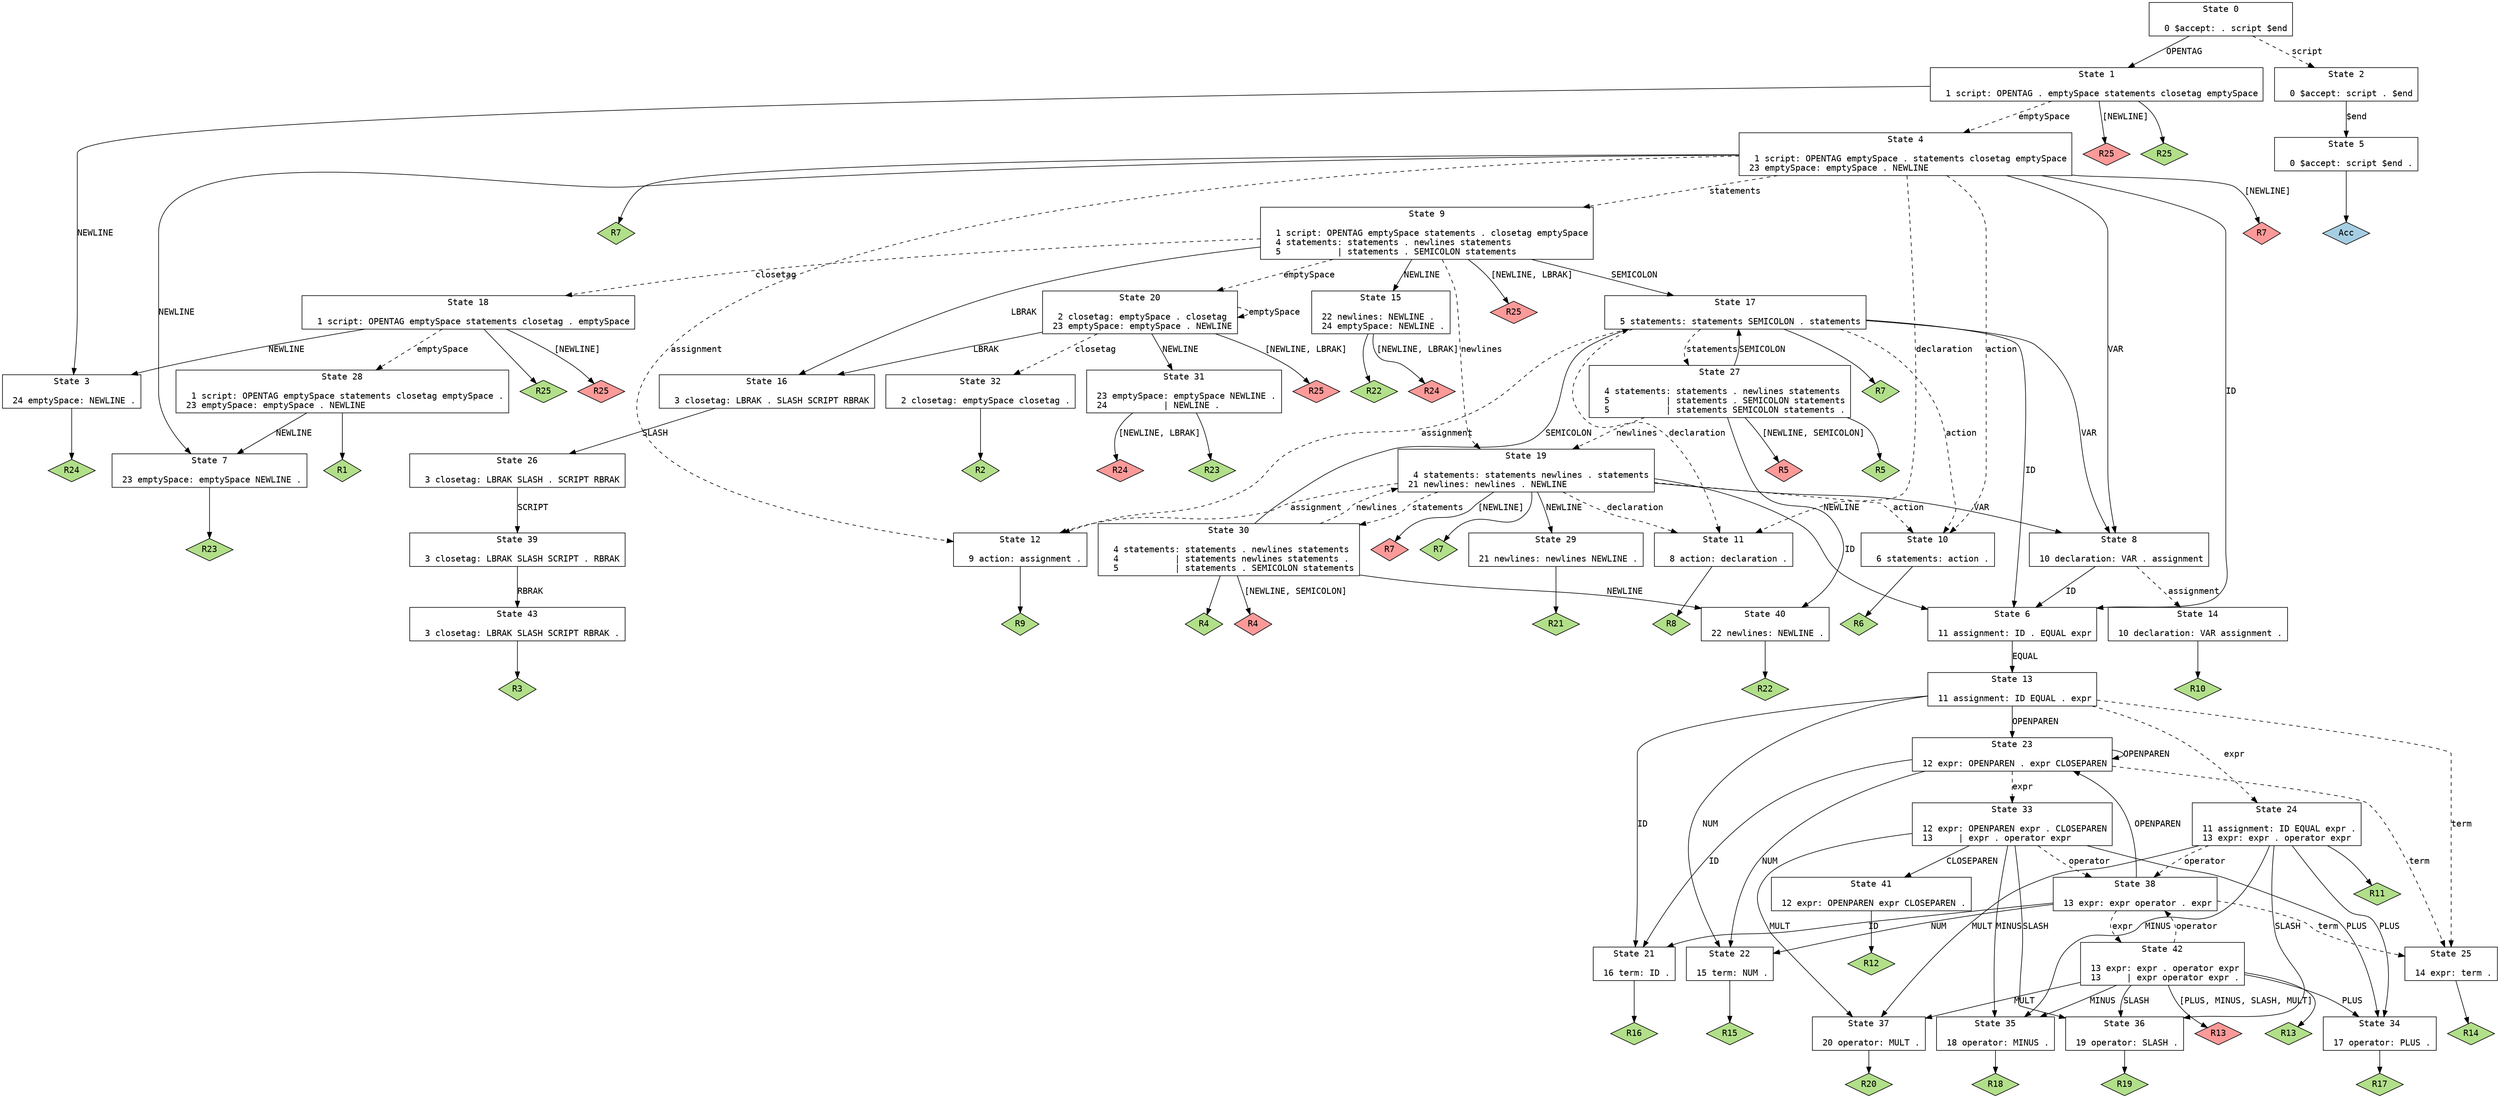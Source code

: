 // Generated by GNU Bison 3.0.
// Report bugs to <bug-bison@gnu.org>.
// Home page: <http://www.gnu.org/software/bison/>.

digraph "parser.y"
{
  node [fontname = courier, shape = box, colorscheme = paired6]
  edge [fontname = courier]

  0 [label="State 0\n\l  0 $accept: . script $end\l"]
  0 -> 1 [style=solid label="OPENTAG"]
  0 -> 2 [style=dashed label="script"]
  1 [label="State 1\n\l  1 script: OPENTAG . emptySpace statements closetag emptySpace\l"]
  1 -> 3 [style=solid label="NEWLINE"]
  1 -> 4 [style=dashed label="emptySpace"]
  1 -> "1R25d" [label="[NEWLINE]", style=solid]
 "1R25d" [label="R25", fillcolor=5, shape=diamond, style=filled]
  1 -> "1R25" [style=solid]
 "1R25" [label="R25", fillcolor=3, shape=diamond, style=filled]
  2 [label="State 2\n\l  0 $accept: script . $end\l"]
  2 -> 5 [style=solid label="$end"]
  3 [label="State 3\n\l 24 emptySpace: NEWLINE .\l"]
  3 -> "3R24" [style=solid]
 "3R24" [label="R24", fillcolor=3, shape=diamond, style=filled]
  4 [label="State 4\n\l  1 script: OPENTAG emptySpace . statements closetag emptySpace\l 23 emptySpace: emptySpace . NEWLINE\l"]
  4 -> 6 [style=solid label="ID"]
  4 -> 7 [style=solid label="NEWLINE"]
  4 -> 8 [style=solid label="VAR"]
  4 -> 9 [style=dashed label="statements"]
  4 -> 10 [style=dashed label="action"]
  4 -> 11 [style=dashed label="declaration"]
  4 -> 12 [style=dashed label="assignment"]
  4 -> "4R7d" [label="[NEWLINE]", style=solid]
 "4R7d" [label="R7", fillcolor=5, shape=diamond, style=filled]
  4 -> "4R7" [style=solid]
 "4R7" [label="R7", fillcolor=3, shape=diamond, style=filled]
  5 [label="State 5\n\l  0 $accept: script $end .\l"]
  5 -> "5R0" [style=solid]
 "5R0" [label="Acc", fillcolor=1, shape=diamond, style=filled]
  6 [label="State 6\n\l 11 assignment: ID . EQUAL expr\l"]
  6 -> 13 [style=solid label="EQUAL"]
  7 [label="State 7\n\l 23 emptySpace: emptySpace NEWLINE .\l"]
  7 -> "7R23" [style=solid]
 "7R23" [label="R23", fillcolor=3, shape=diamond, style=filled]
  8 [label="State 8\n\l 10 declaration: VAR . assignment\l"]
  8 -> 6 [style=solid label="ID"]
  8 -> 14 [style=dashed label="assignment"]
  9 [label="State 9\n\l  1 script: OPENTAG emptySpace statements . closetag emptySpace\l  4 statements: statements . newlines statements\l  5           | statements . SEMICOLON statements\l"]
  9 -> 15 [style=solid label="NEWLINE"]
  9 -> 16 [style=solid label="LBRAK"]
  9 -> 17 [style=solid label="SEMICOLON"]
  9 -> 18 [style=dashed label="closetag"]
  9 -> 19 [style=dashed label="newlines"]
  9 -> 20 [style=dashed label="emptySpace"]
  9 -> "9R25d" [label="[NEWLINE, LBRAK]", style=solid]
 "9R25d" [label="R25", fillcolor=5, shape=diamond, style=filled]
  10 [label="State 10\n\l  6 statements: action .\l"]
  10 -> "10R6" [style=solid]
 "10R6" [label="R6", fillcolor=3, shape=diamond, style=filled]
  11 [label="State 11\n\l  8 action: declaration .\l"]
  11 -> "11R8" [style=solid]
 "11R8" [label="R8", fillcolor=3, shape=diamond, style=filled]
  12 [label="State 12\n\l  9 action: assignment .\l"]
  12 -> "12R9" [style=solid]
 "12R9" [label="R9", fillcolor=3, shape=diamond, style=filled]
  13 [label="State 13\n\l 11 assignment: ID EQUAL . expr\l"]
  13 -> 21 [style=solid label="ID"]
  13 -> 22 [style=solid label="NUM"]
  13 -> 23 [style=solid label="OPENPAREN"]
  13 -> 24 [style=dashed label="expr"]
  13 -> 25 [style=dashed label="term"]
  14 [label="State 14\n\l 10 declaration: VAR assignment .\l"]
  14 -> "14R10" [style=solid]
 "14R10" [label="R10", fillcolor=3, shape=diamond, style=filled]
  15 [label="State 15\n\l 22 newlines: NEWLINE .\l 24 emptySpace: NEWLINE .\l"]
  15 -> "15R22" [style=solid]
 "15R22" [label="R22", fillcolor=3, shape=diamond, style=filled]
  15 -> "15R24d" [label="[NEWLINE, LBRAK]", style=solid]
 "15R24d" [label="R24", fillcolor=5, shape=diamond, style=filled]
  16 [label="State 16\n\l  3 closetag: LBRAK . SLASH SCRIPT RBRAK\l"]
  16 -> 26 [style=solid label="SLASH"]
  17 [label="State 17\n\l  5 statements: statements SEMICOLON . statements\l"]
  17 -> 6 [style=solid label="ID"]
  17 -> 8 [style=solid label="VAR"]
  17 -> 27 [style=dashed label="statements"]
  17 -> 10 [style=dashed label="action"]
  17 -> 11 [style=dashed label="declaration"]
  17 -> 12 [style=dashed label="assignment"]
  17 -> "17R7" [style=solid]
 "17R7" [label="R7", fillcolor=3, shape=diamond, style=filled]
  18 [label="State 18\n\l  1 script: OPENTAG emptySpace statements closetag . emptySpace\l"]
  18 -> 3 [style=solid label="NEWLINE"]
  18 -> 28 [style=dashed label="emptySpace"]
  18 -> "18R25d" [label="[NEWLINE]", style=solid]
 "18R25d" [label="R25", fillcolor=5, shape=diamond, style=filled]
  18 -> "18R25" [style=solid]
 "18R25" [label="R25", fillcolor=3, shape=diamond, style=filled]
  19 [label="State 19\n\l  4 statements: statements newlines . statements\l 21 newlines: newlines . NEWLINE\l"]
  19 -> 6 [style=solid label="ID"]
  19 -> 29 [style=solid label="NEWLINE"]
  19 -> 8 [style=solid label="VAR"]
  19 -> 30 [style=dashed label="statements"]
  19 -> 10 [style=dashed label="action"]
  19 -> 11 [style=dashed label="declaration"]
  19 -> 12 [style=dashed label="assignment"]
  19 -> "19R7d" [label="[NEWLINE]", style=solid]
 "19R7d" [label="R7", fillcolor=5, shape=diamond, style=filled]
  19 -> "19R7" [style=solid]
 "19R7" [label="R7", fillcolor=3, shape=diamond, style=filled]
  20 [label="State 20\n\l  2 closetag: emptySpace . closetag\l 23 emptySpace: emptySpace . NEWLINE\l"]
  20 -> 31 [style=solid label="NEWLINE"]
  20 -> 16 [style=solid label="LBRAK"]
  20 -> 32 [style=dashed label="closetag"]
  20 -> 20 [style=dashed label="emptySpace"]
  20 -> "20R25d" [label="[NEWLINE, LBRAK]", style=solid]
 "20R25d" [label="R25", fillcolor=5, shape=diamond, style=filled]
  21 [label="State 21\n\l 16 term: ID .\l"]
  21 -> "21R16" [style=solid]
 "21R16" [label="R16", fillcolor=3, shape=diamond, style=filled]
  22 [label="State 22\n\l 15 term: NUM .\l"]
  22 -> "22R15" [style=solid]
 "22R15" [label="R15", fillcolor=3, shape=diamond, style=filled]
  23 [label="State 23\n\l 12 expr: OPENPAREN . expr CLOSEPAREN\l"]
  23 -> 21 [style=solid label="ID"]
  23 -> 22 [style=solid label="NUM"]
  23 -> 23 [style=solid label="OPENPAREN"]
  23 -> 33 [style=dashed label="expr"]
  23 -> 25 [style=dashed label="term"]
  24 [label="State 24\n\l 11 assignment: ID EQUAL expr .\l 13 expr: expr . operator expr\l"]
  24 -> 34 [style=solid label="PLUS"]
  24 -> 35 [style=solid label="MINUS"]
  24 -> 36 [style=solid label="SLASH"]
  24 -> 37 [style=solid label="MULT"]
  24 -> 38 [style=dashed label="operator"]
  24 -> "24R11" [style=solid]
 "24R11" [label="R11", fillcolor=3, shape=diamond, style=filled]
  25 [label="State 25\n\l 14 expr: term .\l"]
  25 -> "25R14" [style=solid]
 "25R14" [label="R14", fillcolor=3, shape=diamond, style=filled]
  26 [label="State 26\n\l  3 closetag: LBRAK SLASH . SCRIPT RBRAK\l"]
  26 -> 39 [style=solid label="SCRIPT"]
  27 [label="State 27\n\l  4 statements: statements . newlines statements\l  5           | statements . SEMICOLON statements\l  5           | statements SEMICOLON statements .\l"]
  27 -> 40 [style=solid label="NEWLINE"]
  27 -> 17 [style=solid label="SEMICOLON"]
  27 -> 19 [style=dashed label="newlines"]
  27 -> "27R5d" [label="[NEWLINE, SEMICOLON]", style=solid]
 "27R5d" [label="R5", fillcolor=5, shape=diamond, style=filled]
  27 -> "27R5" [style=solid]
 "27R5" [label="R5", fillcolor=3, shape=diamond, style=filled]
  28 [label="State 28\n\l  1 script: OPENTAG emptySpace statements closetag emptySpace .\l 23 emptySpace: emptySpace . NEWLINE\l"]
  28 -> 7 [style=solid label="NEWLINE"]
  28 -> "28R1" [style=solid]
 "28R1" [label="R1", fillcolor=3, shape=diamond, style=filled]
  29 [label="State 29\n\l 21 newlines: newlines NEWLINE .\l"]
  29 -> "29R21" [style=solid]
 "29R21" [label="R21", fillcolor=3, shape=diamond, style=filled]
  30 [label="State 30\n\l  4 statements: statements . newlines statements\l  4           | statements newlines statements .\l  5           | statements . SEMICOLON statements\l"]
  30 -> 40 [style=solid label="NEWLINE"]
  30 -> 17 [style=solid label="SEMICOLON"]
  30 -> 19 [style=dashed label="newlines"]
  30 -> "30R4d" [label="[NEWLINE, SEMICOLON]", style=solid]
 "30R4d" [label="R4", fillcolor=5, shape=diamond, style=filled]
  30 -> "30R4" [style=solid]
 "30R4" [label="R4", fillcolor=3, shape=diamond, style=filled]
  31 [label="State 31\n\l 23 emptySpace: emptySpace NEWLINE .\l 24           | NEWLINE .\l"]
  31 -> "31R23" [style=solid]
 "31R23" [label="R23", fillcolor=3, shape=diamond, style=filled]
  31 -> "31R24d" [label="[NEWLINE, LBRAK]", style=solid]
 "31R24d" [label="R24", fillcolor=5, shape=diamond, style=filled]
  32 [label="State 32\n\l  2 closetag: emptySpace closetag .\l"]
  32 -> "32R2" [style=solid]
 "32R2" [label="R2", fillcolor=3, shape=diamond, style=filled]
  33 [label="State 33\n\l 12 expr: OPENPAREN expr . CLOSEPAREN\l 13     | expr . operator expr\l"]
  33 -> 34 [style=solid label="PLUS"]
  33 -> 35 [style=solid label="MINUS"]
  33 -> 36 [style=solid label="SLASH"]
  33 -> 37 [style=solid label="MULT"]
  33 -> 41 [style=solid label="CLOSEPAREN"]
  33 -> 38 [style=dashed label="operator"]
  34 [label="State 34\n\l 17 operator: PLUS .\l"]
  34 -> "34R17" [style=solid]
 "34R17" [label="R17", fillcolor=3, shape=diamond, style=filled]
  35 [label="State 35\n\l 18 operator: MINUS .\l"]
  35 -> "35R18" [style=solid]
 "35R18" [label="R18", fillcolor=3, shape=diamond, style=filled]
  36 [label="State 36\n\l 19 operator: SLASH .\l"]
  36 -> "36R19" [style=solid]
 "36R19" [label="R19", fillcolor=3, shape=diamond, style=filled]
  37 [label="State 37\n\l 20 operator: MULT .\l"]
  37 -> "37R20" [style=solid]
 "37R20" [label="R20", fillcolor=3, shape=diamond, style=filled]
  38 [label="State 38\n\l 13 expr: expr operator . expr\l"]
  38 -> 21 [style=solid label="ID"]
  38 -> 22 [style=solid label="NUM"]
  38 -> 23 [style=solid label="OPENPAREN"]
  38 -> 42 [style=dashed label="expr"]
  38 -> 25 [style=dashed label="term"]
  39 [label="State 39\n\l  3 closetag: LBRAK SLASH SCRIPT . RBRAK\l"]
  39 -> 43 [style=solid label="RBRAK"]
  40 [label="State 40\n\l 22 newlines: NEWLINE .\l"]
  40 -> "40R22" [style=solid]
 "40R22" [label="R22", fillcolor=3, shape=diamond, style=filled]
  41 [label="State 41\n\l 12 expr: OPENPAREN expr CLOSEPAREN .\l"]
  41 -> "41R12" [style=solid]
 "41R12" [label="R12", fillcolor=3, shape=diamond, style=filled]
  42 [label="State 42\n\l 13 expr: expr . operator expr\l 13     | expr operator expr .\l"]
  42 -> 34 [style=solid label="PLUS"]
  42 -> 35 [style=solid label="MINUS"]
  42 -> 36 [style=solid label="SLASH"]
  42 -> 37 [style=solid label="MULT"]
  42 -> 38 [style=dashed label="operator"]
  42 -> "42R13d" [label="[PLUS, MINUS, SLASH, MULT]", style=solid]
 "42R13d" [label="R13", fillcolor=5, shape=diamond, style=filled]
  42 -> "42R13" [style=solid]
 "42R13" [label="R13", fillcolor=3, shape=diamond, style=filled]
  43 [label="State 43\n\l  3 closetag: LBRAK SLASH SCRIPT RBRAK .\l"]
  43 -> "43R3" [style=solid]
 "43R3" [label="R3", fillcolor=3, shape=diamond, style=filled]
}
